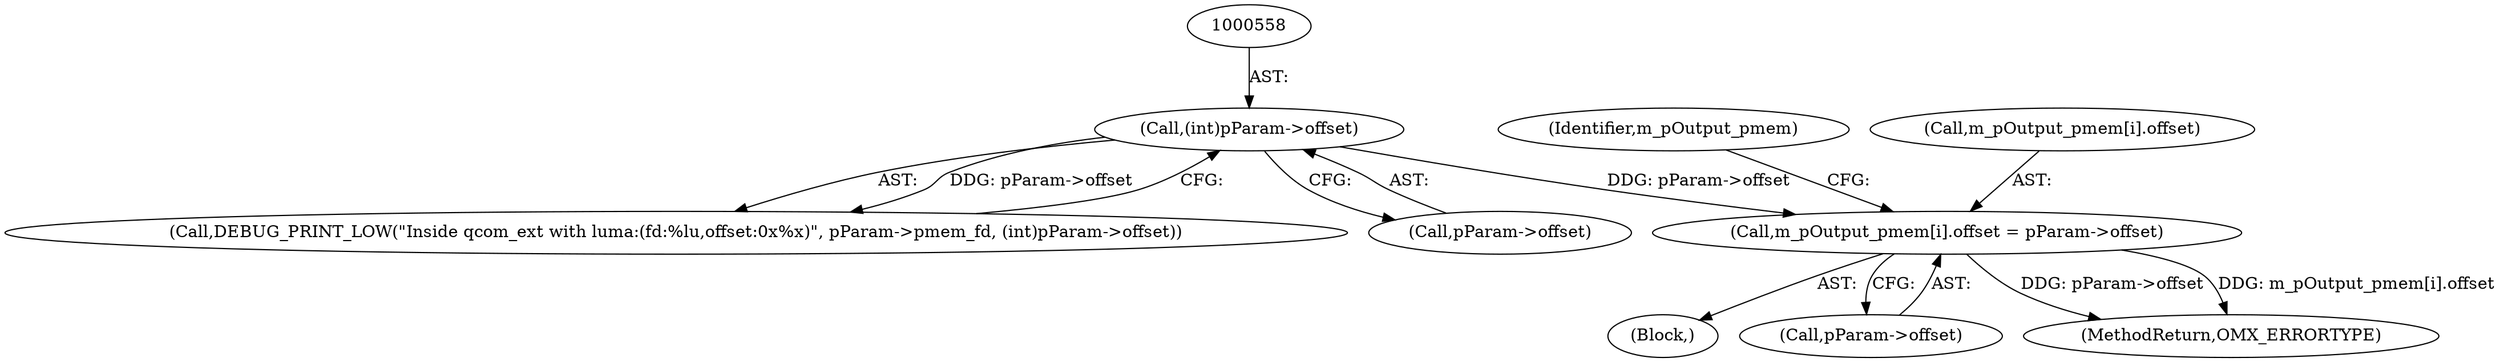 digraph "0_Android_7558d03e6498e970b761aa44fff6b2c659202d95_2@array" {
"1000571" [label="(Call,m_pOutput_pmem[i].offset = pParam->offset)"];
"1000557" [label="(Call,(int)pParam->offset)"];
"1000552" [label="(Call,DEBUG_PRINT_LOW(\"Inside qcom_ext with luma:(fd:%lu,offset:0x%x)\", pParam->pmem_fd, (int)pParam->offset))"];
"1000571" [label="(Call,m_pOutput_pmem[i].offset = pParam->offset)"];
"1000557" [label="(Call,(int)pParam->offset)"];
"1000551" [label="(Block,)"];
"1000583" [label="(Identifier,m_pOutput_pmem)"];
"1000559" [label="(Call,pParam->offset)"];
"1000572" [label="(Call,m_pOutput_pmem[i].offset)"];
"1000577" [label="(Call,pParam->offset)"];
"1000651" [label="(MethodReturn,OMX_ERRORTYPE)"];
"1000571" -> "1000551"  [label="AST: "];
"1000571" -> "1000577"  [label="CFG: "];
"1000572" -> "1000571"  [label="AST: "];
"1000577" -> "1000571"  [label="AST: "];
"1000583" -> "1000571"  [label="CFG: "];
"1000571" -> "1000651"  [label="DDG: pParam->offset"];
"1000571" -> "1000651"  [label="DDG: m_pOutput_pmem[i].offset"];
"1000557" -> "1000571"  [label="DDG: pParam->offset"];
"1000557" -> "1000552"  [label="AST: "];
"1000557" -> "1000559"  [label="CFG: "];
"1000558" -> "1000557"  [label="AST: "];
"1000559" -> "1000557"  [label="AST: "];
"1000552" -> "1000557"  [label="CFG: "];
"1000557" -> "1000552"  [label="DDG: pParam->offset"];
}
